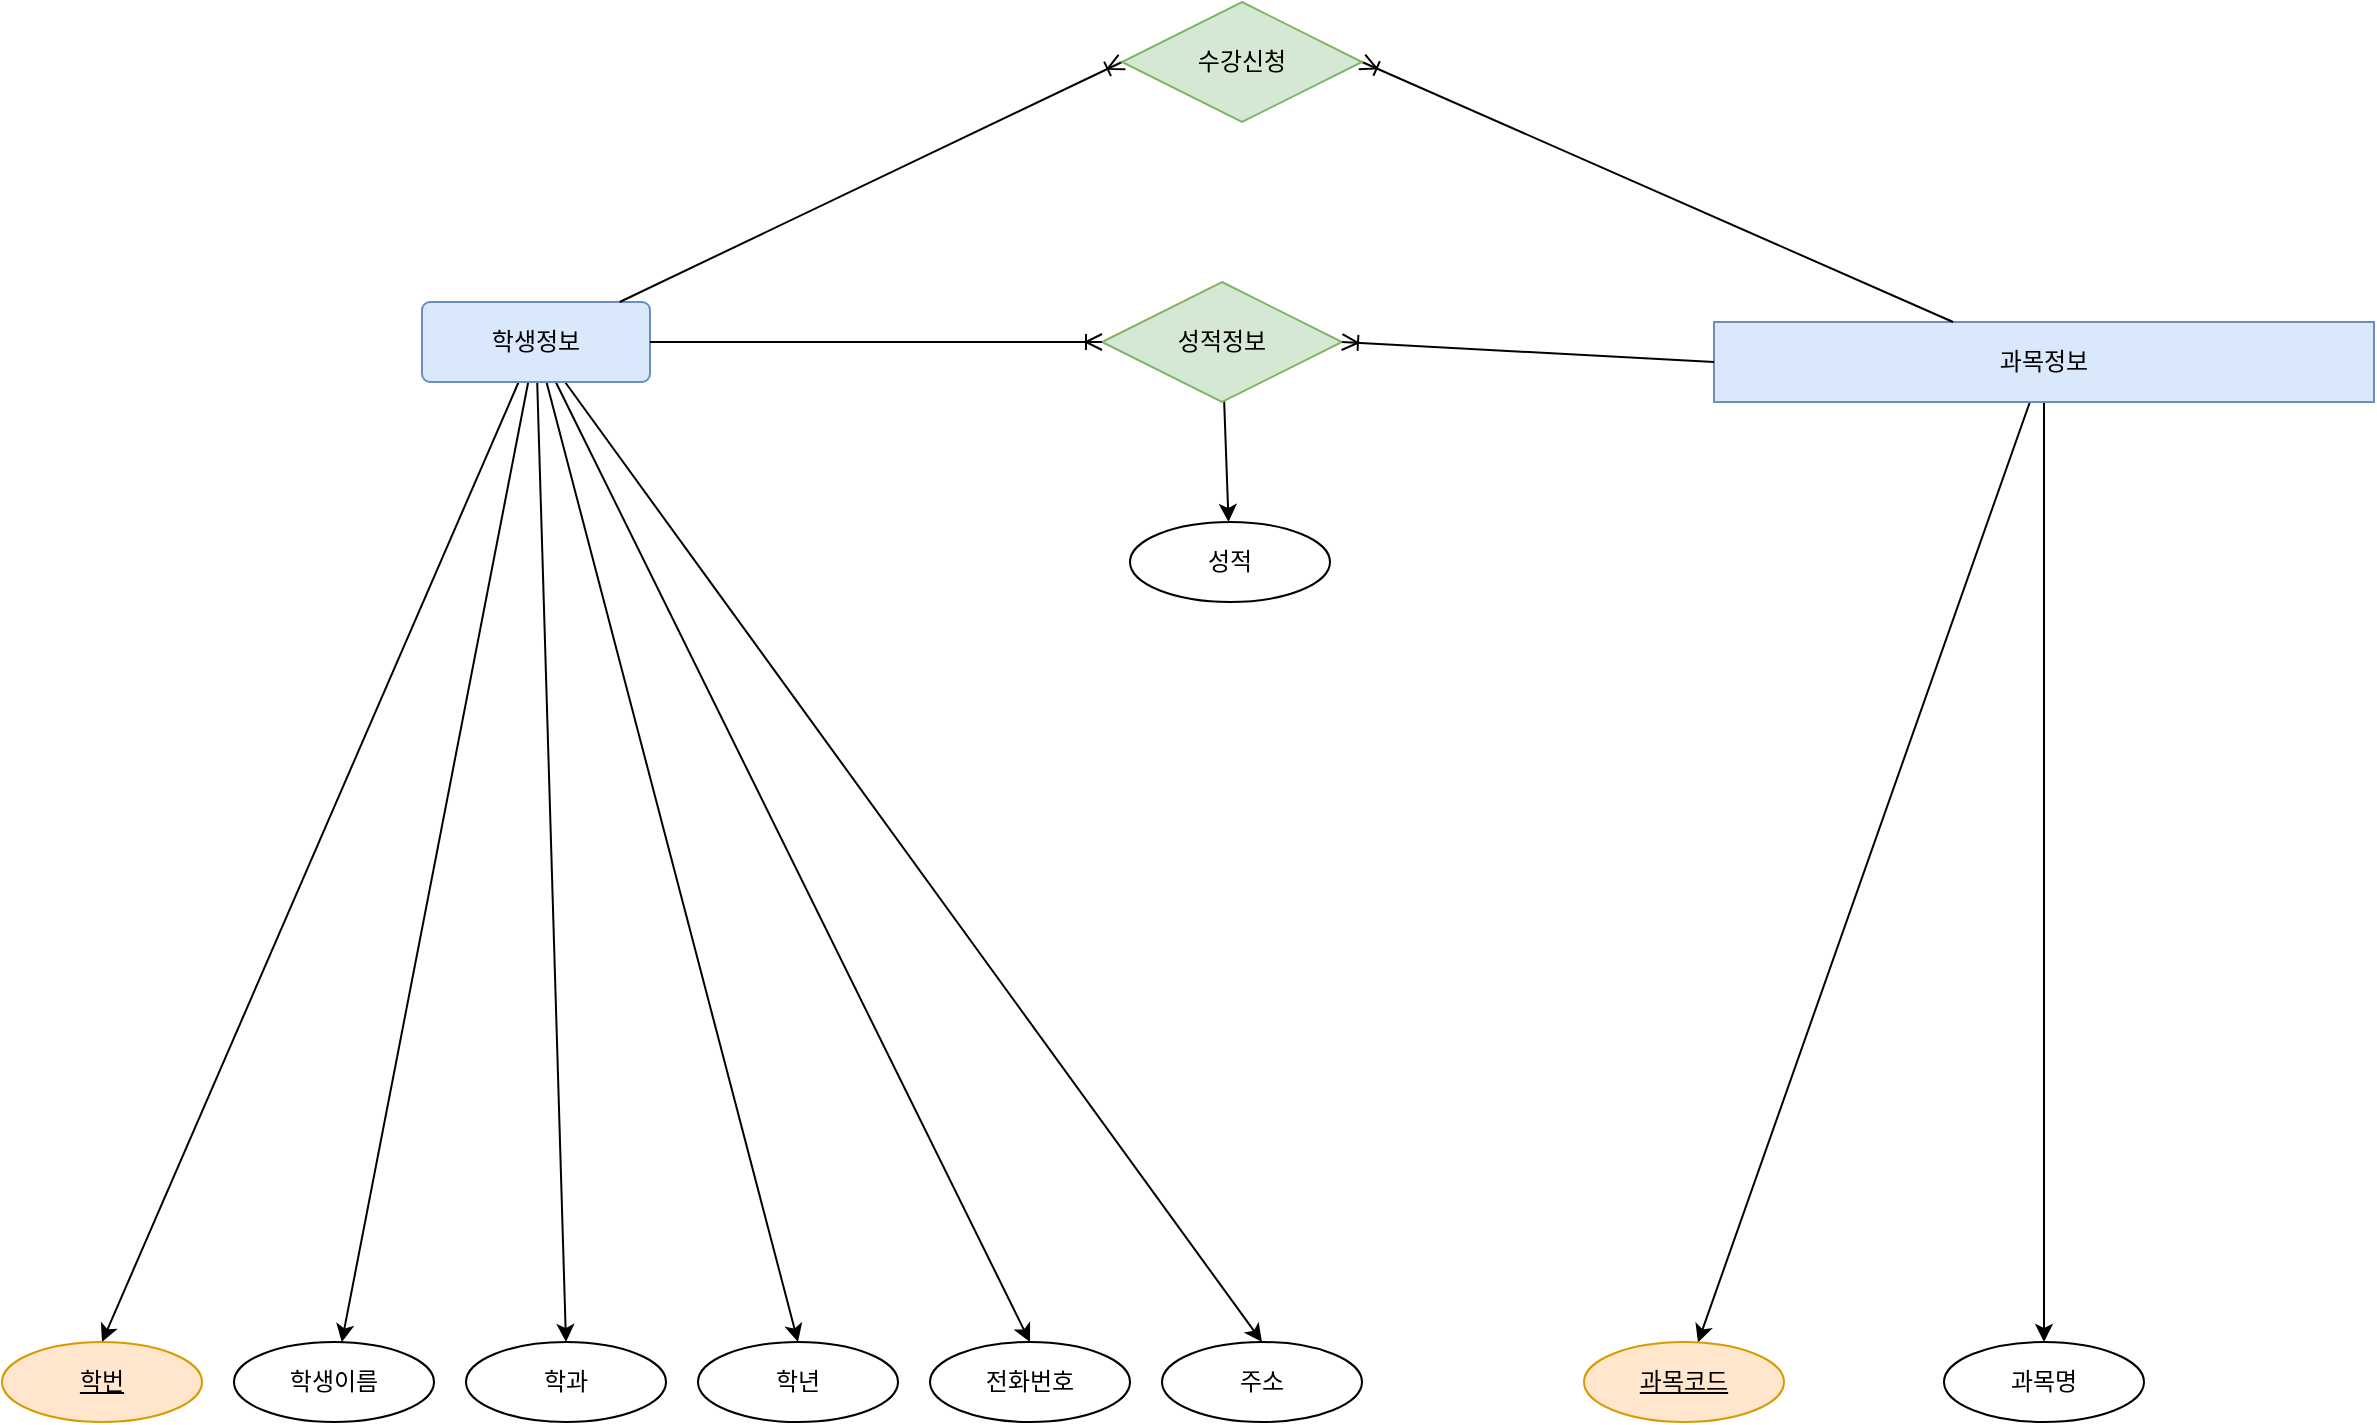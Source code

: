 <mxfile version="24.7.1" type="device">
  <diagram name="페이지-1" id="hkUpkyQfRMKP-bHNrYHr">
    <mxGraphModel dx="1434" dy="772" grid="1" gridSize="10" guides="1" tooltips="1" connect="1" arrows="1" fold="1" page="1" pageScale="1" pageWidth="827" pageHeight="1169" math="0" shadow="0">
      <root>
        <mxCell id="0" />
        <mxCell id="1" parent="0" />
        <mxCell id="ehrtUDtLnAOZT0-LPxlq-26" style="rounded=0;orthogonalLoop=1;jettySize=auto;html=1;entryX=0.5;entryY=0;entryDx=0;entryDy=0;" parent="1" source="ehrtUDtLnAOZT0-LPxlq-18" target="ehrtUDtLnAOZT0-LPxlq-19" edge="1">
          <mxGeometry relative="1" as="geometry" />
        </mxCell>
        <mxCell id="ehrtUDtLnAOZT0-LPxlq-27" style="rounded=0;orthogonalLoop=1;jettySize=auto;html=1;" parent="1" source="ehrtUDtLnAOZT0-LPxlq-18" target="ehrtUDtLnAOZT0-LPxlq-20" edge="1">
          <mxGeometry relative="1" as="geometry" />
        </mxCell>
        <mxCell id="ehrtUDtLnAOZT0-LPxlq-28" style="rounded=0;orthogonalLoop=1;jettySize=auto;html=1;entryX=0.5;entryY=0;entryDx=0;entryDy=0;" parent="1" source="ehrtUDtLnAOZT0-LPxlq-18" target="ehrtUDtLnAOZT0-LPxlq-21" edge="1">
          <mxGeometry relative="1" as="geometry" />
        </mxCell>
        <mxCell id="ehrtUDtLnAOZT0-LPxlq-29" style="rounded=0;orthogonalLoop=1;jettySize=auto;html=1;entryX=0.5;entryY=0;entryDx=0;entryDy=0;" parent="1" source="ehrtUDtLnAOZT0-LPxlq-18" target="ehrtUDtLnAOZT0-LPxlq-22" edge="1">
          <mxGeometry relative="1" as="geometry" />
        </mxCell>
        <mxCell id="ehrtUDtLnAOZT0-LPxlq-30" style="rounded=0;orthogonalLoop=1;jettySize=auto;html=1;entryX=0.5;entryY=0;entryDx=0;entryDy=0;" parent="1" source="ehrtUDtLnAOZT0-LPxlq-18" target="ehrtUDtLnAOZT0-LPxlq-23" edge="1">
          <mxGeometry relative="1" as="geometry" />
        </mxCell>
        <mxCell id="ehrtUDtLnAOZT0-LPxlq-31" style="rounded=0;orthogonalLoop=1;jettySize=auto;html=1;entryX=0.5;entryY=0;entryDx=0;entryDy=0;" parent="1" source="ehrtUDtLnAOZT0-LPxlq-18" target="ehrtUDtLnAOZT0-LPxlq-24" edge="1">
          <mxGeometry relative="1" as="geometry" />
        </mxCell>
        <mxCell id="ehrtUDtLnAOZT0-LPxlq-18" value="학생정보" style="rounded=1;arcSize=10;whiteSpace=wrap;html=1;align=center;fillColor=#dae8fc;strokeColor=#6c8ebf;" parent="1" vertex="1">
          <mxGeometry x="380" y="740" width="114" height="40" as="geometry" />
        </mxCell>
        <mxCell id="ehrtUDtLnAOZT0-LPxlq-19" value="학번" style="ellipse;whiteSpace=wrap;html=1;align=center;fontStyle=4;fillColor=#ffe6cc;strokeColor=#d79b00;" parent="1" vertex="1">
          <mxGeometry x="170" y="1260" width="100" height="40" as="geometry" />
        </mxCell>
        <mxCell id="ehrtUDtLnAOZT0-LPxlq-20" value="학생이름" style="ellipse;whiteSpace=wrap;html=1;align=center;" parent="1" vertex="1">
          <mxGeometry x="286" y="1260" width="100" height="40" as="geometry" />
        </mxCell>
        <mxCell id="ehrtUDtLnAOZT0-LPxlq-21" value="학과" style="ellipse;whiteSpace=wrap;html=1;align=center;" parent="1" vertex="1">
          <mxGeometry x="402" y="1260" width="100" height="40" as="geometry" />
        </mxCell>
        <mxCell id="ehrtUDtLnAOZT0-LPxlq-22" value="학년" style="ellipse;whiteSpace=wrap;html=1;align=center;" parent="1" vertex="1">
          <mxGeometry x="518" y="1260" width="100" height="40" as="geometry" />
        </mxCell>
        <mxCell id="ehrtUDtLnAOZT0-LPxlq-23" value="전화번호" style="ellipse;whiteSpace=wrap;html=1;align=center;" parent="1" vertex="1">
          <mxGeometry x="634" y="1260" width="100" height="40" as="geometry" />
        </mxCell>
        <mxCell id="ehrtUDtLnAOZT0-LPxlq-24" value="주소" style="ellipse;whiteSpace=wrap;html=1;align=center;" parent="1" vertex="1">
          <mxGeometry x="750" y="1260" width="100" height="40" as="geometry" />
        </mxCell>
        <mxCell id="ehrtUDtLnAOZT0-LPxlq-60" style="rounded=0;orthogonalLoop=1;jettySize=auto;html=1;" parent="1" source="ehrtUDtLnAOZT0-LPxlq-45" target="ehrtUDtLnAOZT0-LPxlq-47" edge="1">
          <mxGeometry relative="1" as="geometry" />
        </mxCell>
        <mxCell id="ehrtUDtLnAOZT0-LPxlq-61" style="rounded=0;orthogonalLoop=1;jettySize=auto;html=1;" parent="1" source="ehrtUDtLnAOZT0-LPxlq-45" target="ehrtUDtLnAOZT0-LPxlq-57" edge="1">
          <mxGeometry relative="1" as="geometry" />
        </mxCell>
        <mxCell id="ehrtUDtLnAOZT0-LPxlq-45" value="과목정보" style="whiteSpace=wrap;html=1;align=center;fillColor=#dae8fc;strokeColor=#6c8ebf;" parent="1" vertex="1">
          <mxGeometry x="1026" y="750" width="330" height="40" as="geometry" />
        </mxCell>
        <mxCell id="ehrtUDtLnAOZT0-LPxlq-47" value="과목코드" style="ellipse;whiteSpace=wrap;html=1;align=center;fontStyle=4;fillColor=#ffe6cc;strokeColor=#d79b00;" parent="1" vertex="1">
          <mxGeometry x="961" y="1260" width="100" height="40" as="geometry" />
        </mxCell>
        <mxCell id="ehrtUDtLnAOZT0-LPxlq-57" value="과목명" style="ellipse;whiteSpace=wrap;html=1;align=center;" parent="1" vertex="1">
          <mxGeometry x="1141" y="1260" width="100" height="40" as="geometry" />
        </mxCell>
        <mxCell id="-D1ZhDxxzWsOlvTnO_cm-22" value="" style="fontSize=12;html=1;endArrow=ERoneToMany;rounded=0;entryX=0;entryY=0.5;entryDx=0;entryDy=0;" parent="1" source="ehrtUDtLnAOZT0-LPxlq-18" target="-D1ZhDxxzWsOlvTnO_cm-30" edge="1">
          <mxGeometry width="100" height="100" relative="1" as="geometry">
            <mxPoint x="570" y="720" as="sourcePoint" />
            <mxPoint x="700" y="625" as="targetPoint" />
          </mxGeometry>
        </mxCell>
        <mxCell id="-D1ZhDxxzWsOlvTnO_cm-23" value="" style="fontSize=12;html=1;endArrow=ERoneToMany;rounded=0;entryX=1;entryY=0.5;entryDx=0;entryDy=0;" parent="1" source="ehrtUDtLnAOZT0-LPxlq-45" target="-D1ZhDxxzWsOlvTnO_cm-30" edge="1">
          <mxGeometry width="100" height="100" relative="1" as="geometry">
            <mxPoint x="890" y="733" as="sourcePoint" />
            <mxPoint x="860" y="625" as="targetPoint" />
          </mxGeometry>
        </mxCell>
        <mxCell id="NZso9yZysvcZMrIFdzZ6-3" value="" style="rounded=0;orthogonalLoop=1;jettySize=auto;html=1;" edge="1" parent="1" source="-D1ZhDxxzWsOlvTnO_cm-26" target="NZso9yZysvcZMrIFdzZ6-1">
          <mxGeometry relative="1" as="geometry" />
        </mxCell>
        <mxCell id="-D1ZhDxxzWsOlvTnO_cm-26" value="성적정보" style="shape=rhombus;perimeter=rhombusPerimeter;whiteSpace=wrap;html=1;align=center;fillColor=#d5e8d4;strokeColor=#82b366;" parent="1" vertex="1">
          <mxGeometry x="720" y="730" width="120" height="60" as="geometry" />
        </mxCell>
        <mxCell id="-D1ZhDxxzWsOlvTnO_cm-28" value="" style="edgeStyle=entityRelationEdgeStyle;fontSize=12;html=1;endArrow=ERoneToMany;rounded=0;" parent="1" source="ehrtUDtLnAOZT0-LPxlq-18" target="-D1ZhDxxzWsOlvTnO_cm-26" edge="1">
          <mxGeometry width="100" height="100" relative="1" as="geometry">
            <mxPoint x="620" y="860" as="sourcePoint" />
            <mxPoint x="720" y="760" as="targetPoint" />
          </mxGeometry>
        </mxCell>
        <mxCell id="-D1ZhDxxzWsOlvTnO_cm-29" value="" style="fontSize=12;html=1;endArrow=ERoneToMany;rounded=0;entryX=1;entryY=0.5;entryDx=0;entryDy=0;exitX=0;exitY=0.5;exitDx=0;exitDy=0;" parent="1" source="ehrtUDtLnAOZT0-LPxlq-45" target="-D1ZhDxxzWsOlvTnO_cm-26" edge="1">
          <mxGeometry width="100" height="100" relative="1" as="geometry">
            <mxPoint x="760" y="800" as="sourcePoint" />
            <mxPoint x="986" y="800" as="targetPoint" />
          </mxGeometry>
        </mxCell>
        <mxCell id="-D1ZhDxxzWsOlvTnO_cm-30" value="수강신청" style="shape=rhombus;perimeter=rhombusPerimeter;whiteSpace=wrap;html=1;align=center;fillColor=#d5e8d4;strokeColor=#82b366;" parent="1" vertex="1">
          <mxGeometry x="730" y="590" width="120" height="60" as="geometry" />
        </mxCell>
        <mxCell id="NZso9yZysvcZMrIFdzZ6-1" value="성적" style="ellipse;whiteSpace=wrap;html=1;align=center;" vertex="1" parent="1">
          <mxGeometry x="734" y="850" width="100" height="40" as="geometry" />
        </mxCell>
      </root>
    </mxGraphModel>
  </diagram>
</mxfile>
